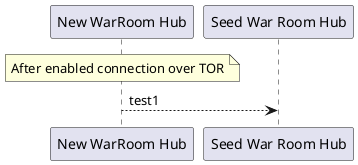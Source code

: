 @startuml "Register CWarRoomHub"

participant "New WarRoom Hub" as ha
participant "Seed War Room Hub" as hb

note over ha: After enabled connection over TOR

ha --> hb : test1
@enduml